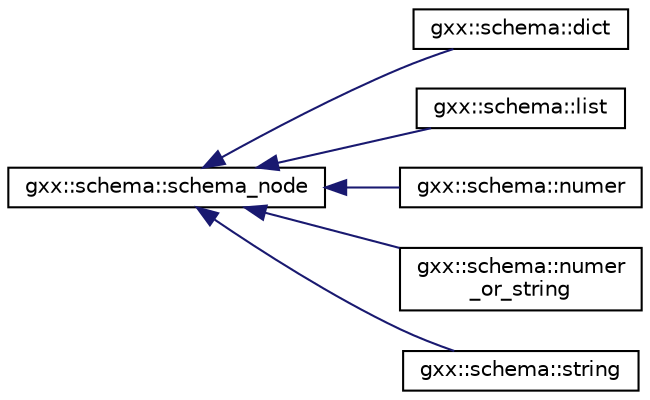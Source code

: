 digraph "Graphical Class Hierarchy"
{
  edge [fontname="Helvetica",fontsize="10",labelfontname="Helvetica",labelfontsize="10"];
  node [fontname="Helvetica",fontsize="10",shape=record];
  rankdir="LR";
  Node1 [label="gxx::schema::schema_node",height=0.2,width=0.4,color="black", fillcolor="white", style="filled",URL="$classgxx_1_1schema_1_1schema__node.html"];
  Node1 -> Node2 [dir="back",color="midnightblue",fontsize="10",style="solid",fontname="Helvetica"];
  Node2 [label="gxx::schema::dict",height=0.2,width=0.4,color="black", fillcolor="white", style="filled",URL="$structgxx_1_1schema_1_1dict.html"];
  Node1 -> Node3 [dir="back",color="midnightblue",fontsize="10",style="solid",fontname="Helvetica"];
  Node3 [label="gxx::schema::list",height=0.2,width=0.4,color="black", fillcolor="white", style="filled",URL="$structgxx_1_1schema_1_1list.html"];
  Node1 -> Node4 [dir="back",color="midnightblue",fontsize="10",style="solid",fontname="Helvetica"];
  Node4 [label="gxx::schema::numer",height=0.2,width=0.4,color="black", fillcolor="white", style="filled",URL="$structgxx_1_1schema_1_1numer.html"];
  Node1 -> Node5 [dir="back",color="midnightblue",fontsize="10",style="solid",fontname="Helvetica"];
  Node5 [label="gxx::schema::numer\l_or_string",height=0.2,width=0.4,color="black", fillcolor="white", style="filled",URL="$structgxx_1_1schema_1_1numer__or__string.html"];
  Node1 -> Node6 [dir="back",color="midnightblue",fontsize="10",style="solid",fontname="Helvetica"];
  Node6 [label="gxx::schema::string",height=0.2,width=0.4,color="black", fillcolor="white", style="filled",URL="$structgxx_1_1schema_1_1string.html"];
}
